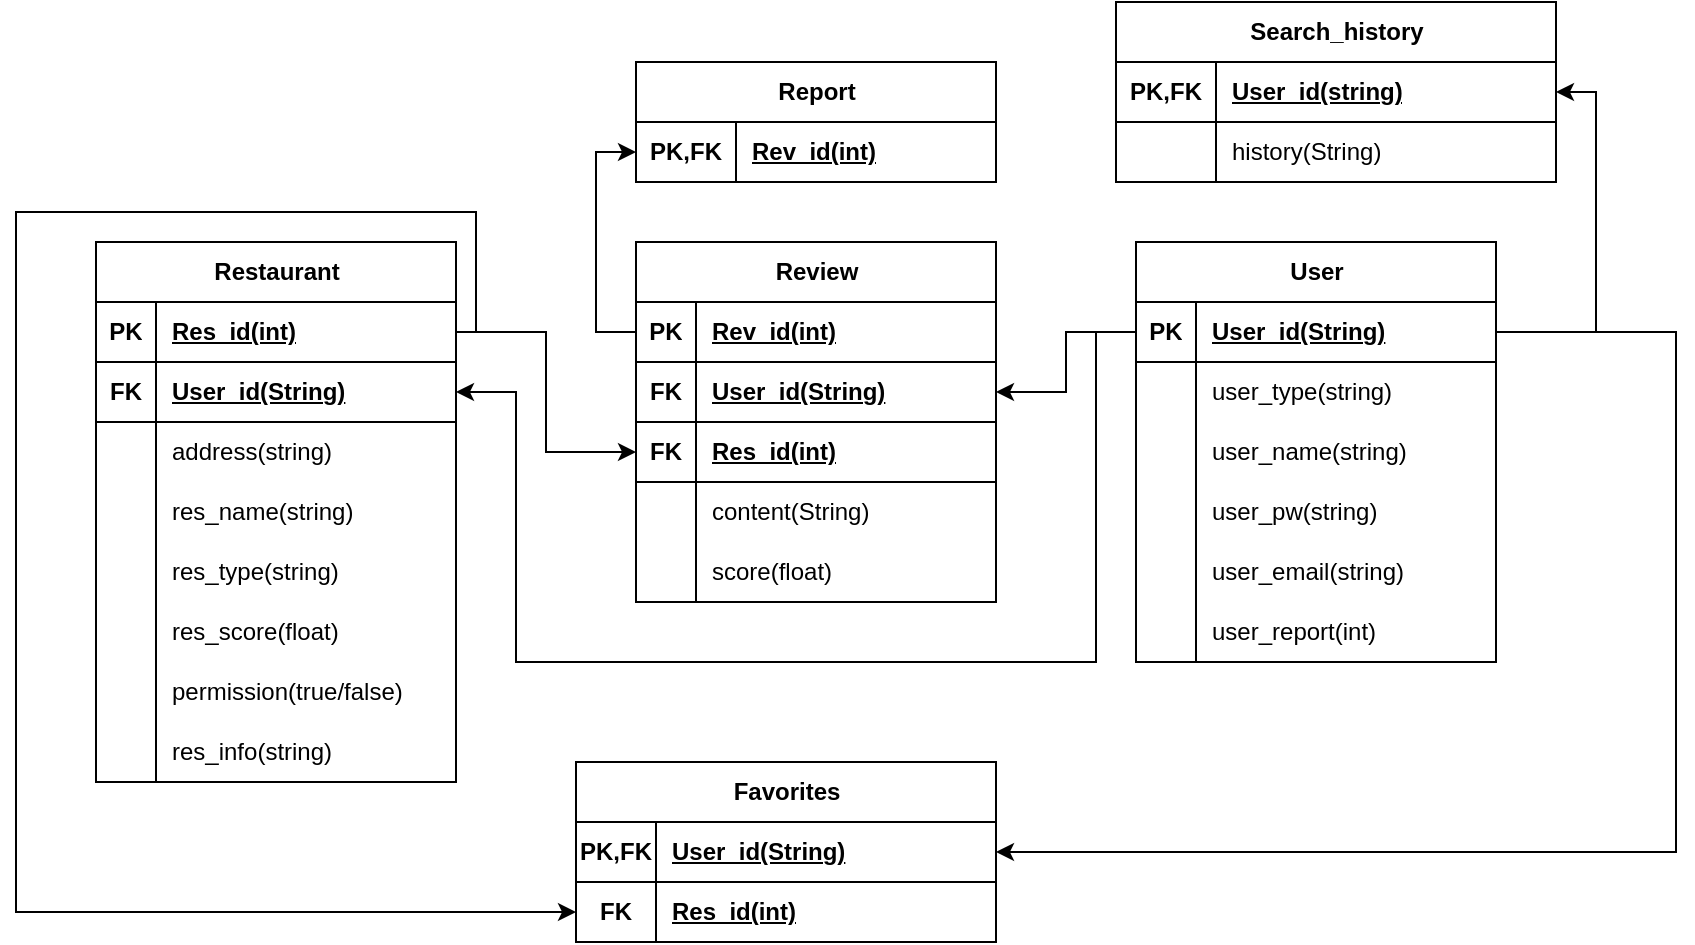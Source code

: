<mxfile version="24.7.16">
  <diagram name="페이지-1" id="oen31oPo1PW1aQ7cmF4E">
    <mxGraphModel dx="2183" dy="1142" grid="1" gridSize="10" guides="1" tooltips="1" connect="1" arrows="1" fold="1" page="0" pageScale="1" pageWidth="827" pageHeight="1169" math="0" shadow="0">
      <root>
        <mxCell id="0" />
        <mxCell id="1" parent="0" />
        <mxCell id="Iq9cUa5daIlCEUw1Xsea-77" value="Restaurant" style="shape=table;startSize=30;container=1;collapsible=1;childLayout=tableLayout;fixedRows=1;rowLines=0;fontStyle=1;align=center;resizeLast=1;html=1;" vertex="1" parent="1">
          <mxGeometry x="-890" width="180" height="270" as="geometry" />
        </mxCell>
        <mxCell id="Iq9cUa5daIlCEUw1Xsea-78" value="" style="shape=tableRow;horizontal=0;startSize=0;swimlaneHead=0;swimlaneBody=0;fillColor=none;collapsible=0;dropTarget=0;points=[[0,0.5],[1,0.5]];portConstraint=eastwest;top=0;left=0;right=0;bottom=1;" vertex="1" parent="Iq9cUa5daIlCEUw1Xsea-77">
          <mxGeometry y="30" width="180" height="30" as="geometry" />
        </mxCell>
        <mxCell id="Iq9cUa5daIlCEUw1Xsea-79" value="PK" style="shape=partialRectangle;connectable=0;fillColor=none;top=0;left=0;bottom=0;right=0;fontStyle=1;overflow=hidden;whiteSpace=wrap;html=1;" vertex="1" parent="Iq9cUa5daIlCEUw1Xsea-78">
          <mxGeometry width="30" height="30" as="geometry">
            <mxRectangle width="30" height="30" as="alternateBounds" />
          </mxGeometry>
        </mxCell>
        <mxCell id="Iq9cUa5daIlCEUw1Xsea-80" value="Res_id(int)" style="shape=partialRectangle;connectable=0;fillColor=none;top=0;left=0;bottom=0;right=0;align=left;spacingLeft=6;fontStyle=5;overflow=hidden;whiteSpace=wrap;html=1;" vertex="1" parent="Iq9cUa5daIlCEUw1Xsea-78">
          <mxGeometry x="30" width="150" height="30" as="geometry">
            <mxRectangle width="150" height="30" as="alternateBounds" />
          </mxGeometry>
        </mxCell>
        <mxCell id="Iq9cUa5daIlCEUw1Xsea-178" value="" style="shape=tableRow;horizontal=0;startSize=0;swimlaneHead=0;swimlaneBody=0;fillColor=none;collapsible=0;dropTarget=0;points=[[0,0.5],[1,0.5]];portConstraint=eastwest;top=0;left=0;right=0;bottom=1;" vertex="1" parent="Iq9cUa5daIlCEUw1Xsea-77">
          <mxGeometry y="60" width="180" height="30" as="geometry" />
        </mxCell>
        <mxCell id="Iq9cUa5daIlCEUw1Xsea-179" value="FK" style="shape=partialRectangle;connectable=0;fillColor=none;top=0;left=0;bottom=0;right=0;fontStyle=1;overflow=hidden;whiteSpace=wrap;html=1;" vertex="1" parent="Iq9cUa5daIlCEUw1Xsea-178">
          <mxGeometry width="30" height="30" as="geometry">
            <mxRectangle width="30" height="30" as="alternateBounds" />
          </mxGeometry>
        </mxCell>
        <mxCell id="Iq9cUa5daIlCEUw1Xsea-180" value="User_id(String)" style="shape=partialRectangle;connectable=0;fillColor=none;top=0;left=0;bottom=0;right=0;align=left;spacingLeft=6;fontStyle=5;overflow=hidden;whiteSpace=wrap;html=1;" vertex="1" parent="Iq9cUa5daIlCEUw1Xsea-178">
          <mxGeometry x="30" width="150" height="30" as="geometry">
            <mxRectangle width="150" height="30" as="alternateBounds" />
          </mxGeometry>
        </mxCell>
        <mxCell id="Iq9cUa5daIlCEUw1Xsea-81" value="" style="shape=tableRow;horizontal=0;startSize=0;swimlaneHead=0;swimlaneBody=0;fillColor=none;collapsible=0;dropTarget=0;points=[[0,0.5],[1,0.5]];portConstraint=eastwest;top=0;left=0;right=0;bottom=0;" vertex="1" parent="Iq9cUa5daIlCEUw1Xsea-77">
          <mxGeometry y="90" width="180" height="30" as="geometry" />
        </mxCell>
        <mxCell id="Iq9cUa5daIlCEUw1Xsea-82" value="" style="shape=partialRectangle;connectable=0;fillColor=none;top=0;left=0;bottom=0;right=0;editable=1;overflow=hidden;whiteSpace=wrap;html=1;" vertex="1" parent="Iq9cUa5daIlCEUw1Xsea-81">
          <mxGeometry width="30" height="30" as="geometry">
            <mxRectangle width="30" height="30" as="alternateBounds" />
          </mxGeometry>
        </mxCell>
        <mxCell id="Iq9cUa5daIlCEUw1Xsea-83" value="address(string)" style="shape=partialRectangle;connectable=0;fillColor=none;top=0;left=0;bottom=0;right=0;align=left;spacingLeft=6;overflow=hidden;whiteSpace=wrap;html=1;" vertex="1" parent="Iq9cUa5daIlCEUw1Xsea-81">
          <mxGeometry x="30" width="150" height="30" as="geometry">
            <mxRectangle width="150" height="30" as="alternateBounds" />
          </mxGeometry>
        </mxCell>
        <mxCell id="Iq9cUa5daIlCEUw1Xsea-84" value="" style="shape=tableRow;horizontal=0;startSize=0;swimlaneHead=0;swimlaneBody=0;fillColor=none;collapsible=0;dropTarget=0;points=[[0,0.5],[1,0.5]];portConstraint=eastwest;top=0;left=0;right=0;bottom=0;" vertex="1" parent="Iq9cUa5daIlCEUw1Xsea-77">
          <mxGeometry y="120" width="180" height="30" as="geometry" />
        </mxCell>
        <mxCell id="Iq9cUa5daIlCEUw1Xsea-85" value="" style="shape=partialRectangle;connectable=0;fillColor=none;top=0;left=0;bottom=0;right=0;editable=1;overflow=hidden;whiteSpace=wrap;html=1;" vertex="1" parent="Iq9cUa5daIlCEUw1Xsea-84">
          <mxGeometry width="30" height="30" as="geometry">
            <mxRectangle width="30" height="30" as="alternateBounds" />
          </mxGeometry>
        </mxCell>
        <mxCell id="Iq9cUa5daIlCEUw1Xsea-86" value="res_name(string)" style="shape=partialRectangle;connectable=0;fillColor=none;top=0;left=0;bottom=0;right=0;align=left;spacingLeft=6;overflow=hidden;whiteSpace=wrap;html=1;" vertex="1" parent="Iq9cUa5daIlCEUw1Xsea-84">
          <mxGeometry x="30" width="150" height="30" as="geometry">
            <mxRectangle width="150" height="30" as="alternateBounds" />
          </mxGeometry>
        </mxCell>
        <mxCell id="Iq9cUa5daIlCEUw1Xsea-87" value="" style="shape=tableRow;horizontal=0;startSize=0;swimlaneHead=0;swimlaneBody=0;fillColor=none;collapsible=0;dropTarget=0;points=[[0,0.5],[1,0.5]];portConstraint=eastwest;top=0;left=0;right=0;bottom=0;" vertex="1" parent="Iq9cUa5daIlCEUw1Xsea-77">
          <mxGeometry y="150" width="180" height="30" as="geometry" />
        </mxCell>
        <mxCell id="Iq9cUa5daIlCEUw1Xsea-88" value="" style="shape=partialRectangle;connectable=0;fillColor=none;top=0;left=0;bottom=0;right=0;editable=1;overflow=hidden;whiteSpace=wrap;html=1;" vertex="1" parent="Iq9cUa5daIlCEUw1Xsea-87">
          <mxGeometry width="30" height="30" as="geometry">
            <mxRectangle width="30" height="30" as="alternateBounds" />
          </mxGeometry>
        </mxCell>
        <mxCell id="Iq9cUa5daIlCEUw1Xsea-89" value="res_type(string)" style="shape=partialRectangle;connectable=0;fillColor=none;top=0;left=0;bottom=0;right=0;align=left;spacingLeft=6;overflow=hidden;whiteSpace=wrap;html=1;" vertex="1" parent="Iq9cUa5daIlCEUw1Xsea-87">
          <mxGeometry x="30" width="150" height="30" as="geometry">
            <mxRectangle width="150" height="30" as="alternateBounds" />
          </mxGeometry>
        </mxCell>
        <mxCell id="Iq9cUa5daIlCEUw1Xsea-90" value="" style="shape=tableRow;horizontal=0;startSize=0;swimlaneHead=0;swimlaneBody=0;fillColor=none;collapsible=0;dropTarget=0;points=[[0,0.5],[1,0.5]];portConstraint=eastwest;top=0;left=0;right=0;bottom=0;" vertex="1" parent="Iq9cUa5daIlCEUw1Xsea-77">
          <mxGeometry y="180" width="180" height="30" as="geometry" />
        </mxCell>
        <mxCell id="Iq9cUa5daIlCEUw1Xsea-91" value="" style="shape=partialRectangle;connectable=0;fillColor=none;top=0;left=0;bottom=0;right=0;editable=1;overflow=hidden;whiteSpace=wrap;html=1;" vertex="1" parent="Iq9cUa5daIlCEUw1Xsea-90">
          <mxGeometry width="30" height="30" as="geometry">
            <mxRectangle width="30" height="30" as="alternateBounds" />
          </mxGeometry>
        </mxCell>
        <mxCell id="Iq9cUa5daIlCEUw1Xsea-92" value="res_score(float)" style="shape=partialRectangle;connectable=0;fillColor=none;top=0;left=0;bottom=0;right=0;align=left;spacingLeft=6;overflow=hidden;whiteSpace=wrap;html=1;" vertex="1" parent="Iq9cUa5daIlCEUw1Xsea-90">
          <mxGeometry x="30" width="150" height="30" as="geometry">
            <mxRectangle width="150" height="30" as="alternateBounds" />
          </mxGeometry>
        </mxCell>
        <mxCell id="Iq9cUa5daIlCEUw1Xsea-93" value="" style="shape=tableRow;horizontal=0;startSize=0;swimlaneHead=0;swimlaneBody=0;fillColor=none;collapsible=0;dropTarget=0;points=[[0,0.5],[1,0.5]];portConstraint=eastwest;top=0;left=0;right=0;bottom=0;" vertex="1" parent="Iq9cUa5daIlCEUw1Xsea-77">
          <mxGeometry y="210" width="180" height="30" as="geometry" />
        </mxCell>
        <mxCell id="Iq9cUa5daIlCEUw1Xsea-94" value="" style="shape=partialRectangle;connectable=0;fillColor=none;top=0;left=0;bottom=0;right=0;editable=1;overflow=hidden;whiteSpace=wrap;html=1;" vertex="1" parent="Iq9cUa5daIlCEUw1Xsea-93">
          <mxGeometry width="30" height="30" as="geometry">
            <mxRectangle width="30" height="30" as="alternateBounds" />
          </mxGeometry>
        </mxCell>
        <mxCell id="Iq9cUa5daIlCEUw1Xsea-95" value="permission(true/false)" style="shape=partialRectangle;connectable=0;fillColor=none;top=0;left=0;bottom=0;right=0;align=left;spacingLeft=6;overflow=hidden;whiteSpace=wrap;html=1;" vertex="1" parent="Iq9cUa5daIlCEUw1Xsea-93">
          <mxGeometry x="30" width="150" height="30" as="geometry">
            <mxRectangle width="150" height="30" as="alternateBounds" />
          </mxGeometry>
        </mxCell>
        <mxCell id="Iq9cUa5daIlCEUw1Xsea-134" value="" style="shape=tableRow;horizontal=0;startSize=0;swimlaneHead=0;swimlaneBody=0;fillColor=none;collapsible=0;dropTarget=0;points=[[0,0.5],[1,0.5]];portConstraint=eastwest;top=0;left=0;right=0;bottom=0;" vertex="1" parent="Iq9cUa5daIlCEUw1Xsea-77">
          <mxGeometry y="240" width="180" height="30" as="geometry" />
        </mxCell>
        <mxCell id="Iq9cUa5daIlCEUw1Xsea-135" value="" style="shape=partialRectangle;connectable=0;fillColor=none;top=0;left=0;bottom=0;right=0;editable=1;overflow=hidden;whiteSpace=wrap;html=1;" vertex="1" parent="Iq9cUa5daIlCEUw1Xsea-134">
          <mxGeometry width="30" height="30" as="geometry">
            <mxRectangle width="30" height="30" as="alternateBounds" />
          </mxGeometry>
        </mxCell>
        <mxCell id="Iq9cUa5daIlCEUw1Xsea-136" value="res_info(string)" style="shape=partialRectangle;connectable=0;fillColor=none;top=0;left=0;bottom=0;right=0;align=left;spacingLeft=6;overflow=hidden;whiteSpace=wrap;html=1;" vertex="1" parent="Iq9cUa5daIlCEUw1Xsea-134">
          <mxGeometry x="30" width="150" height="30" as="geometry">
            <mxRectangle width="150" height="30" as="alternateBounds" />
          </mxGeometry>
        </mxCell>
        <mxCell id="Iq9cUa5daIlCEUw1Xsea-96" value="User" style="shape=table;startSize=30;container=1;collapsible=1;childLayout=tableLayout;fixedRows=1;rowLines=0;fontStyle=1;align=center;resizeLast=1;html=1;" vertex="1" parent="1">
          <mxGeometry x="-370" width="180" height="210" as="geometry" />
        </mxCell>
        <mxCell id="Iq9cUa5daIlCEUw1Xsea-97" value="" style="shape=tableRow;horizontal=0;startSize=0;swimlaneHead=0;swimlaneBody=0;fillColor=none;collapsible=0;dropTarget=0;points=[[0,0.5],[1,0.5]];portConstraint=eastwest;top=0;left=0;right=0;bottom=1;" vertex="1" parent="Iq9cUa5daIlCEUw1Xsea-96">
          <mxGeometry y="30" width="180" height="30" as="geometry" />
        </mxCell>
        <mxCell id="Iq9cUa5daIlCEUw1Xsea-98" value="PK" style="shape=partialRectangle;connectable=0;fillColor=none;top=0;left=0;bottom=0;right=0;fontStyle=1;overflow=hidden;whiteSpace=wrap;html=1;" vertex="1" parent="Iq9cUa5daIlCEUw1Xsea-97">
          <mxGeometry width="30" height="30" as="geometry">
            <mxRectangle width="30" height="30" as="alternateBounds" />
          </mxGeometry>
        </mxCell>
        <mxCell id="Iq9cUa5daIlCEUw1Xsea-99" value="User_id(String)" style="shape=partialRectangle;connectable=0;fillColor=none;top=0;left=0;bottom=0;right=0;align=left;spacingLeft=6;fontStyle=5;overflow=hidden;whiteSpace=wrap;html=1;" vertex="1" parent="Iq9cUa5daIlCEUw1Xsea-97">
          <mxGeometry x="30" width="150" height="30" as="geometry">
            <mxRectangle width="150" height="30" as="alternateBounds" />
          </mxGeometry>
        </mxCell>
        <mxCell id="Iq9cUa5daIlCEUw1Xsea-100" value="" style="shape=tableRow;horizontal=0;startSize=0;swimlaneHead=0;swimlaneBody=0;fillColor=none;collapsible=0;dropTarget=0;points=[[0,0.5],[1,0.5]];portConstraint=eastwest;top=0;left=0;right=0;bottom=0;" vertex="1" parent="Iq9cUa5daIlCEUw1Xsea-96">
          <mxGeometry y="60" width="180" height="30" as="geometry" />
        </mxCell>
        <mxCell id="Iq9cUa5daIlCEUw1Xsea-101" value="" style="shape=partialRectangle;connectable=0;fillColor=none;top=0;left=0;bottom=0;right=0;editable=1;overflow=hidden;whiteSpace=wrap;html=1;" vertex="1" parent="Iq9cUa5daIlCEUw1Xsea-100">
          <mxGeometry width="30" height="30" as="geometry">
            <mxRectangle width="30" height="30" as="alternateBounds" />
          </mxGeometry>
        </mxCell>
        <mxCell id="Iq9cUa5daIlCEUw1Xsea-102" value="user_type(string)" style="shape=partialRectangle;connectable=0;fillColor=none;top=0;left=0;bottom=0;right=0;align=left;spacingLeft=6;overflow=hidden;whiteSpace=wrap;html=1;" vertex="1" parent="Iq9cUa5daIlCEUw1Xsea-100">
          <mxGeometry x="30" width="150" height="30" as="geometry">
            <mxRectangle width="150" height="30" as="alternateBounds" />
          </mxGeometry>
        </mxCell>
        <mxCell id="Iq9cUa5daIlCEUw1Xsea-103" value="" style="shape=tableRow;horizontal=0;startSize=0;swimlaneHead=0;swimlaneBody=0;fillColor=none;collapsible=0;dropTarget=0;points=[[0,0.5],[1,0.5]];portConstraint=eastwest;top=0;left=0;right=0;bottom=0;" vertex="1" parent="Iq9cUa5daIlCEUw1Xsea-96">
          <mxGeometry y="90" width="180" height="30" as="geometry" />
        </mxCell>
        <mxCell id="Iq9cUa5daIlCEUw1Xsea-104" value="" style="shape=partialRectangle;connectable=0;fillColor=none;top=0;left=0;bottom=0;right=0;editable=1;overflow=hidden;whiteSpace=wrap;html=1;" vertex="1" parent="Iq9cUa5daIlCEUw1Xsea-103">
          <mxGeometry width="30" height="30" as="geometry">
            <mxRectangle width="30" height="30" as="alternateBounds" />
          </mxGeometry>
        </mxCell>
        <mxCell id="Iq9cUa5daIlCEUw1Xsea-105" value="user_name(string)" style="shape=partialRectangle;connectable=0;fillColor=none;top=0;left=0;bottom=0;right=0;align=left;spacingLeft=6;overflow=hidden;whiteSpace=wrap;html=1;" vertex="1" parent="Iq9cUa5daIlCEUw1Xsea-103">
          <mxGeometry x="30" width="150" height="30" as="geometry">
            <mxRectangle width="150" height="30" as="alternateBounds" />
          </mxGeometry>
        </mxCell>
        <mxCell id="Iq9cUa5daIlCEUw1Xsea-109" value="" style="shape=tableRow;horizontal=0;startSize=0;swimlaneHead=0;swimlaneBody=0;fillColor=none;collapsible=0;dropTarget=0;points=[[0,0.5],[1,0.5]];portConstraint=eastwest;top=0;left=0;right=0;bottom=0;" vertex="1" parent="Iq9cUa5daIlCEUw1Xsea-96">
          <mxGeometry y="120" width="180" height="30" as="geometry" />
        </mxCell>
        <mxCell id="Iq9cUa5daIlCEUw1Xsea-110" value="&lt;span style=&quot;white-space: pre;&quot;&gt;&#x9;&lt;/span&gt;" style="shape=partialRectangle;connectable=0;fillColor=none;top=0;left=0;bottom=0;right=0;editable=1;overflow=hidden;whiteSpace=wrap;html=1;" vertex="1" parent="Iq9cUa5daIlCEUw1Xsea-109">
          <mxGeometry width="30" height="30" as="geometry">
            <mxRectangle width="30" height="30" as="alternateBounds" />
          </mxGeometry>
        </mxCell>
        <mxCell id="Iq9cUa5daIlCEUw1Xsea-111" value="user_pw(string)" style="shape=partialRectangle;connectable=0;fillColor=none;top=0;left=0;bottom=0;right=0;align=left;spacingLeft=6;overflow=hidden;whiteSpace=wrap;html=1;" vertex="1" parent="Iq9cUa5daIlCEUw1Xsea-109">
          <mxGeometry x="30" width="150" height="30" as="geometry">
            <mxRectangle width="150" height="30" as="alternateBounds" />
          </mxGeometry>
        </mxCell>
        <mxCell id="Iq9cUa5daIlCEUw1Xsea-106" value="" style="shape=tableRow;horizontal=0;startSize=0;swimlaneHead=0;swimlaneBody=0;fillColor=none;collapsible=0;dropTarget=0;points=[[0,0.5],[1,0.5]];portConstraint=eastwest;top=0;left=0;right=0;bottom=0;" vertex="1" parent="Iq9cUa5daIlCEUw1Xsea-96">
          <mxGeometry y="150" width="180" height="30" as="geometry" />
        </mxCell>
        <mxCell id="Iq9cUa5daIlCEUw1Xsea-107" value="" style="shape=partialRectangle;connectable=0;fillColor=none;top=0;left=0;bottom=0;right=0;editable=1;overflow=hidden;whiteSpace=wrap;html=1;" vertex="1" parent="Iq9cUa5daIlCEUw1Xsea-106">
          <mxGeometry width="30" height="30" as="geometry">
            <mxRectangle width="30" height="30" as="alternateBounds" />
          </mxGeometry>
        </mxCell>
        <mxCell id="Iq9cUa5daIlCEUw1Xsea-108" value="user_email(string)" style="shape=partialRectangle;connectable=0;fillColor=none;top=0;left=0;bottom=0;right=0;align=left;spacingLeft=6;overflow=hidden;whiteSpace=wrap;html=1;" vertex="1" parent="Iq9cUa5daIlCEUw1Xsea-106">
          <mxGeometry x="30" width="150" height="30" as="geometry">
            <mxRectangle width="150" height="30" as="alternateBounds" />
          </mxGeometry>
        </mxCell>
        <mxCell id="Iq9cUa5daIlCEUw1Xsea-112" value="" style="shape=tableRow;horizontal=0;startSize=0;swimlaneHead=0;swimlaneBody=0;fillColor=none;collapsible=0;dropTarget=0;points=[[0,0.5],[1,0.5]];portConstraint=eastwest;top=0;left=0;right=0;bottom=0;" vertex="1" parent="Iq9cUa5daIlCEUw1Xsea-96">
          <mxGeometry y="180" width="180" height="30" as="geometry" />
        </mxCell>
        <mxCell id="Iq9cUa5daIlCEUw1Xsea-113" value="" style="shape=partialRectangle;connectable=0;fillColor=none;top=0;left=0;bottom=0;right=0;editable=1;overflow=hidden;whiteSpace=wrap;html=1;" vertex="1" parent="Iq9cUa5daIlCEUw1Xsea-112">
          <mxGeometry width="30" height="30" as="geometry">
            <mxRectangle width="30" height="30" as="alternateBounds" />
          </mxGeometry>
        </mxCell>
        <mxCell id="Iq9cUa5daIlCEUw1Xsea-114" value="user_report(int)" style="shape=partialRectangle;connectable=0;fillColor=none;top=0;left=0;bottom=0;right=0;align=left;spacingLeft=6;overflow=hidden;whiteSpace=wrap;html=1;" vertex="1" parent="Iq9cUa5daIlCEUw1Xsea-112">
          <mxGeometry x="30" width="150" height="30" as="geometry">
            <mxRectangle width="150" height="30" as="alternateBounds" />
          </mxGeometry>
        </mxCell>
        <mxCell id="Iq9cUa5daIlCEUw1Xsea-137" value="Review" style="shape=table;startSize=30;container=1;collapsible=1;childLayout=tableLayout;fixedRows=1;rowLines=0;fontStyle=1;align=center;resizeLast=1;html=1;" vertex="1" parent="1">
          <mxGeometry x="-620" width="180" height="180" as="geometry" />
        </mxCell>
        <mxCell id="Iq9cUa5daIlCEUw1Xsea-138" value="" style="shape=tableRow;horizontal=0;startSize=0;swimlaneHead=0;swimlaneBody=0;fillColor=none;collapsible=0;dropTarget=0;points=[[0,0.5],[1,0.5]];portConstraint=eastwest;top=0;left=0;right=0;bottom=1;" vertex="1" parent="Iq9cUa5daIlCEUw1Xsea-137">
          <mxGeometry y="30" width="180" height="30" as="geometry" />
        </mxCell>
        <mxCell id="Iq9cUa5daIlCEUw1Xsea-139" value="PK" style="shape=partialRectangle;connectable=0;fillColor=none;top=0;left=0;bottom=0;right=0;fontStyle=1;overflow=hidden;whiteSpace=wrap;html=1;" vertex="1" parent="Iq9cUa5daIlCEUw1Xsea-138">
          <mxGeometry width="30" height="30" as="geometry">
            <mxRectangle width="30" height="30" as="alternateBounds" />
          </mxGeometry>
        </mxCell>
        <mxCell id="Iq9cUa5daIlCEUw1Xsea-140" value="Rev_id(int)" style="shape=partialRectangle;connectable=0;fillColor=none;top=0;left=0;bottom=0;right=0;align=left;spacingLeft=6;fontStyle=5;overflow=hidden;whiteSpace=wrap;html=1;" vertex="1" parent="Iq9cUa5daIlCEUw1Xsea-138">
          <mxGeometry x="30" width="150" height="30" as="geometry">
            <mxRectangle width="150" height="30" as="alternateBounds" />
          </mxGeometry>
        </mxCell>
        <mxCell id="Iq9cUa5daIlCEUw1Xsea-181" value="" style="shape=tableRow;horizontal=0;startSize=0;swimlaneHead=0;swimlaneBody=0;fillColor=none;collapsible=0;dropTarget=0;points=[[0,0.5],[1,0.5]];portConstraint=eastwest;top=0;left=0;right=0;bottom=1;" vertex="1" parent="Iq9cUa5daIlCEUw1Xsea-137">
          <mxGeometry y="60" width="180" height="30" as="geometry" />
        </mxCell>
        <mxCell id="Iq9cUa5daIlCEUw1Xsea-182" value="FK" style="shape=partialRectangle;connectable=0;fillColor=none;top=0;left=0;bottom=0;right=0;fontStyle=1;overflow=hidden;whiteSpace=wrap;html=1;" vertex="1" parent="Iq9cUa5daIlCEUw1Xsea-181">
          <mxGeometry width="30" height="30" as="geometry">
            <mxRectangle width="30" height="30" as="alternateBounds" />
          </mxGeometry>
        </mxCell>
        <mxCell id="Iq9cUa5daIlCEUw1Xsea-183" value="User_id(String)" style="shape=partialRectangle;connectable=0;fillColor=none;top=0;left=0;bottom=0;right=0;align=left;spacingLeft=6;fontStyle=5;overflow=hidden;whiteSpace=wrap;html=1;" vertex="1" parent="Iq9cUa5daIlCEUw1Xsea-181">
          <mxGeometry x="30" width="150" height="30" as="geometry">
            <mxRectangle width="150" height="30" as="alternateBounds" />
          </mxGeometry>
        </mxCell>
        <mxCell id="Iq9cUa5daIlCEUw1Xsea-218" value="" style="shape=tableRow;horizontal=0;startSize=0;swimlaneHead=0;swimlaneBody=0;fillColor=none;collapsible=0;dropTarget=0;points=[[0,0.5],[1,0.5]];portConstraint=eastwest;top=0;left=0;right=0;bottom=1;" vertex="1" parent="Iq9cUa5daIlCEUw1Xsea-137">
          <mxGeometry y="90" width="180" height="30" as="geometry" />
        </mxCell>
        <mxCell id="Iq9cUa5daIlCEUw1Xsea-219" value="FK" style="shape=partialRectangle;connectable=0;fillColor=none;top=0;left=0;bottom=0;right=0;fontStyle=1;overflow=hidden;whiteSpace=wrap;html=1;" vertex="1" parent="Iq9cUa5daIlCEUw1Xsea-218">
          <mxGeometry width="30" height="30" as="geometry">
            <mxRectangle width="30" height="30" as="alternateBounds" />
          </mxGeometry>
        </mxCell>
        <mxCell id="Iq9cUa5daIlCEUw1Xsea-220" value="Res_id(int)" style="shape=partialRectangle;connectable=0;fillColor=none;top=0;left=0;bottom=0;right=0;align=left;spacingLeft=6;fontStyle=5;overflow=hidden;whiteSpace=wrap;html=1;" vertex="1" parent="Iq9cUa5daIlCEUw1Xsea-218">
          <mxGeometry x="30" width="150" height="30" as="geometry">
            <mxRectangle width="150" height="30" as="alternateBounds" />
          </mxGeometry>
        </mxCell>
        <mxCell id="Iq9cUa5daIlCEUw1Xsea-141" value="" style="shape=tableRow;horizontal=0;startSize=0;swimlaneHead=0;swimlaneBody=0;fillColor=none;collapsible=0;dropTarget=0;points=[[0,0.5],[1,0.5]];portConstraint=eastwest;top=0;left=0;right=0;bottom=0;" vertex="1" parent="Iq9cUa5daIlCEUw1Xsea-137">
          <mxGeometry y="120" width="180" height="30" as="geometry" />
        </mxCell>
        <mxCell id="Iq9cUa5daIlCEUw1Xsea-142" value="" style="shape=partialRectangle;connectable=0;fillColor=none;top=0;left=0;bottom=0;right=0;editable=1;overflow=hidden;whiteSpace=wrap;html=1;" vertex="1" parent="Iq9cUa5daIlCEUw1Xsea-141">
          <mxGeometry width="30" height="30" as="geometry">
            <mxRectangle width="30" height="30" as="alternateBounds" />
          </mxGeometry>
        </mxCell>
        <mxCell id="Iq9cUa5daIlCEUw1Xsea-143" value="content(String)" style="shape=partialRectangle;connectable=0;fillColor=none;top=0;left=0;bottom=0;right=0;align=left;spacingLeft=6;overflow=hidden;whiteSpace=wrap;html=1;" vertex="1" parent="Iq9cUa5daIlCEUw1Xsea-141">
          <mxGeometry x="30" width="150" height="30" as="geometry">
            <mxRectangle width="150" height="30" as="alternateBounds" />
          </mxGeometry>
        </mxCell>
        <mxCell id="Iq9cUa5daIlCEUw1Xsea-144" value="" style="shape=tableRow;horizontal=0;startSize=0;swimlaneHead=0;swimlaneBody=0;fillColor=none;collapsible=0;dropTarget=0;points=[[0,0.5],[1,0.5]];portConstraint=eastwest;top=0;left=0;right=0;bottom=0;" vertex="1" parent="Iq9cUa5daIlCEUw1Xsea-137">
          <mxGeometry y="150" width="180" height="30" as="geometry" />
        </mxCell>
        <mxCell id="Iq9cUa5daIlCEUw1Xsea-145" value="" style="shape=partialRectangle;connectable=0;fillColor=none;top=0;left=0;bottom=0;right=0;editable=1;overflow=hidden;whiteSpace=wrap;html=1;" vertex="1" parent="Iq9cUa5daIlCEUw1Xsea-144">
          <mxGeometry width="30" height="30" as="geometry">
            <mxRectangle width="30" height="30" as="alternateBounds" />
          </mxGeometry>
        </mxCell>
        <mxCell id="Iq9cUa5daIlCEUw1Xsea-146" value="score(float)" style="shape=partialRectangle;connectable=0;fillColor=none;top=0;left=0;bottom=0;right=0;align=left;spacingLeft=6;overflow=hidden;whiteSpace=wrap;html=1;" vertex="1" parent="Iq9cUa5daIlCEUw1Xsea-144">
          <mxGeometry x="30" width="150" height="30" as="geometry">
            <mxRectangle width="150" height="30" as="alternateBounds" />
          </mxGeometry>
        </mxCell>
        <mxCell id="Iq9cUa5daIlCEUw1Xsea-221" value="Favorites" style="shape=table;startSize=30;container=1;collapsible=1;childLayout=tableLayout;fixedRows=1;rowLines=0;fontStyle=1;align=center;resizeLast=1;html=1;" vertex="1" parent="1">
          <mxGeometry x="-650" y="260" width="210" height="90" as="geometry" />
        </mxCell>
        <mxCell id="Iq9cUa5daIlCEUw1Xsea-222" value="" style="shape=tableRow;horizontal=0;startSize=0;swimlaneHead=0;swimlaneBody=0;fillColor=none;collapsible=0;dropTarget=0;points=[[0,0.5],[1,0.5]];portConstraint=eastwest;top=0;left=0;right=0;bottom=1;" vertex="1" parent="Iq9cUa5daIlCEUw1Xsea-221">
          <mxGeometry y="30" width="210" height="30" as="geometry" />
        </mxCell>
        <mxCell id="Iq9cUa5daIlCEUw1Xsea-223" value="PK,FK" style="shape=partialRectangle;connectable=0;fillColor=none;top=0;left=0;bottom=0;right=0;fontStyle=1;overflow=hidden;whiteSpace=wrap;html=1;" vertex="1" parent="Iq9cUa5daIlCEUw1Xsea-222">
          <mxGeometry width="40" height="30" as="geometry">
            <mxRectangle width="40" height="30" as="alternateBounds" />
          </mxGeometry>
        </mxCell>
        <mxCell id="Iq9cUa5daIlCEUw1Xsea-224" value="User_id(String)" style="shape=partialRectangle;connectable=0;fillColor=none;top=0;left=0;bottom=0;right=0;align=left;spacingLeft=6;fontStyle=5;overflow=hidden;whiteSpace=wrap;html=1;" vertex="1" parent="Iq9cUa5daIlCEUw1Xsea-222">
          <mxGeometry x="40" width="170" height="30" as="geometry">
            <mxRectangle width="170" height="30" as="alternateBounds" />
          </mxGeometry>
        </mxCell>
        <mxCell id="Iq9cUa5daIlCEUw1Xsea-235" value="" style="shape=tableRow;horizontal=0;startSize=0;swimlaneHead=0;swimlaneBody=0;fillColor=none;collapsible=0;dropTarget=0;points=[[0,0.5],[1,0.5]];portConstraint=eastwest;top=0;left=0;right=0;bottom=1;" vertex="1" parent="Iq9cUa5daIlCEUw1Xsea-221">
          <mxGeometry y="60" width="210" height="30" as="geometry" />
        </mxCell>
        <mxCell id="Iq9cUa5daIlCEUw1Xsea-236" value="FK" style="shape=partialRectangle;connectable=0;fillColor=none;top=0;left=0;bottom=0;right=0;fontStyle=1;overflow=hidden;whiteSpace=wrap;html=1;" vertex="1" parent="Iq9cUa5daIlCEUw1Xsea-235">
          <mxGeometry width="40" height="30" as="geometry">
            <mxRectangle width="40" height="30" as="alternateBounds" />
          </mxGeometry>
        </mxCell>
        <mxCell id="Iq9cUa5daIlCEUw1Xsea-237" value="Res_id(int)" style="shape=partialRectangle;connectable=0;fillColor=none;top=0;left=0;bottom=0;right=0;align=left;spacingLeft=6;fontStyle=5;overflow=hidden;whiteSpace=wrap;html=1;" vertex="1" parent="Iq9cUa5daIlCEUw1Xsea-235">
          <mxGeometry x="40" width="170" height="30" as="geometry">
            <mxRectangle width="170" height="30" as="alternateBounds" />
          </mxGeometry>
        </mxCell>
        <mxCell id="Iq9cUa5daIlCEUw1Xsea-238" value="Search_history" style="shape=table;startSize=30;container=1;collapsible=1;childLayout=tableLayout;fixedRows=1;rowLines=0;fontStyle=1;align=center;resizeLast=1;html=1;" vertex="1" parent="1">
          <mxGeometry x="-380" y="-120" width="220" height="90" as="geometry" />
        </mxCell>
        <mxCell id="Iq9cUa5daIlCEUw1Xsea-239" value="" style="shape=tableRow;horizontal=0;startSize=0;swimlaneHead=0;swimlaneBody=0;fillColor=none;collapsible=0;dropTarget=0;points=[[0,0.5],[1,0.5]];portConstraint=eastwest;top=0;left=0;right=0;bottom=1;" vertex="1" parent="Iq9cUa5daIlCEUw1Xsea-238">
          <mxGeometry y="30" width="220" height="30" as="geometry" />
        </mxCell>
        <mxCell id="Iq9cUa5daIlCEUw1Xsea-240" value="PK,FK" style="shape=partialRectangle;connectable=0;fillColor=none;top=0;left=0;bottom=0;right=0;fontStyle=1;overflow=hidden;whiteSpace=wrap;html=1;" vertex="1" parent="Iq9cUa5daIlCEUw1Xsea-239">
          <mxGeometry width="50" height="30" as="geometry">
            <mxRectangle width="50" height="30" as="alternateBounds" />
          </mxGeometry>
        </mxCell>
        <mxCell id="Iq9cUa5daIlCEUw1Xsea-241" value="User_id(string)" style="shape=partialRectangle;connectable=0;fillColor=none;top=0;left=0;bottom=0;right=0;align=left;spacingLeft=6;fontStyle=5;overflow=hidden;whiteSpace=wrap;html=1;" vertex="1" parent="Iq9cUa5daIlCEUw1Xsea-239">
          <mxGeometry x="50" width="170" height="30" as="geometry">
            <mxRectangle width="170" height="30" as="alternateBounds" />
          </mxGeometry>
        </mxCell>
        <mxCell id="Iq9cUa5daIlCEUw1Xsea-242" value="" style="shape=tableRow;horizontal=0;startSize=0;swimlaneHead=0;swimlaneBody=0;fillColor=none;collapsible=0;dropTarget=0;points=[[0,0.5],[1,0.5]];portConstraint=eastwest;top=0;left=0;right=0;bottom=0;" vertex="1" parent="Iq9cUa5daIlCEUw1Xsea-238">
          <mxGeometry y="60" width="220" height="30" as="geometry" />
        </mxCell>
        <mxCell id="Iq9cUa5daIlCEUw1Xsea-243" value="" style="shape=partialRectangle;connectable=0;fillColor=none;top=0;left=0;bottom=0;right=0;editable=1;overflow=hidden;whiteSpace=wrap;html=1;" vertex="1" parent="Iq9cUa5daIlCEUw1Xsea-242">
          <mxGeometry width="50" height="30" as="geometry">
            <mxRectangle width="50" height="30" as="alternateBounds" />
          </mxGeometry>
        </mxCell>
        <mxCell id="Iq9cUa5daIlCEUw1Xsea-244" value="history(String)" style="shape=partialRectangle;connectable=0;fillColor=none;top=0;left=0;bottom=0;right=0;align=left;spacingLeft=6;overflow=hidden;whiteSpace=wrap;html=1;" vertex="1" parent="Iq9cUa5daIlCEUw1Xsea-242">
          <mxGeometry x="50" width="170" height="30" as="geometry">
            <mxRectangle width="170" height="30" as="alternateBounds" />
          </mxGeometry>
        </mxCell>
        <mxCell id="Iq9cUa5daIlCEUw1Xsea-251" value="Report" style="shape=table;startSize=30;container=1;collapsible=1;childLayout=tableLayout;fixedRows=1;rowLines=0;fontStyle=1;align=center;resizeLast=1;html=1;" vertex="1" parent="1">
          <mxGeometry x="-620" y="-90" width="180" height="60" as="geometry" />
        </mxCell>
        <mxCell id="Iq9cUa5daIlCEUw1Xsea-252" value="" style="shape=tableRow;horizontal=0;startSize=0;swimlaneHead=0;swimlaneBody=0;fillColor=none;collapsible=0;dropTarget=0;points=[[0,0.5],[1,0.5]];portConstraint=eastwest;top=0;left=0;right=0;bottom=1;" vertex="1" parent="Iq9cUa5daIlCEUw1Xsea-251">
          <mxGeometry y="30" width="180" height="30" as="geometry" />
        </mxCell>
        <mxCell id="Iq9cUa5daIlCEUw1Xsea-253" value="PK,FK" style="shape=partialRectangle;connectable=0;fillColor=none;top=0;left=0;bottom=0;right=0;fontStyle=1;overflow=hidden;whiteSpace=wrap;html=1;" vertex="1" parent="Iq9cUa5daIlCEUw1Xsea-252">
          <mxGeometry width="50" height="30" as="geometry">
            <mxRectangle width="50" height="30" as="alternateBounds" />
          </mxGeometry>
        </mxCell>
        <mxCell id="Iq9cUa5daIlCEUw1Xsea-254" value="Rev_id(int)" style="shape=partialRectangle;connectable=0;fillColor=none;top=0;left=0;bottom=0;right=0;align=left;spacingLeft=6;fontStyle=5;overflow=hidden;whiteSpace=wrap;html=1;" vertex="1" parent="Iq9cUa5daIlCEUw1Xsea-252">
          <mxGeometry x="50" width="130" height="30" as="geometry">
            <mxRectangle width="130" height="30" as="alternateBounds" />
          </mxGeometry>
        </mxCell>
        <mxCell id="Iq9cUa5daIlCEUw1Xsea-264" style="edgeStyle=orthogonalEdgeStyle;rounded=0;orthogonalLoop=1;jettySize=auto;html=1;exitX=1;exitY=0.5;exitDx=0;exitDy=0;entryX=0;entryY=0.5;entryDx=0;entryDy=0;" edge="1" parent="1" source="Iq9cUa5daIlCEUw1Xsea-78" target="Iq9cUa5daIlCEUw1Xsea-218">
          <mxGeometry relative="1" as="geometry" />
        </mxCell>
        <mxCell id="Iq9cUa5daIlCEUw1Xsea-265" style="edgeStyle=orthogonalEdgeStyle;rounded=0;orthogonalLoop=1;jettySize=auto;html=1;exitX=1;exitY=0.5;exitDx=0;exitDy=0;entryX=0;entryY=0.5;entryDx=0;entryDy=0;" edge="1" parent="1" source="Iq9cUa5daIlCEUw1Xsea-78" target="Iq9cUa5daIlCEUw1Xsea-235">
          <mxGeometry relative="1" as="geometry">
            <Array as="points">
              <mxPoint x="-700" y="45" />
              <mxPoint x="-700" y="-15" />
              <mxPoint x="-930" y="-15" />
              <mxPoint x="-930" y="335" />
            </Array>
          </mxGeometry>
        </mxCell>
        <mxCell id="Iq9cUa5daIlCEUw1Xsea-267" style="edgeStyle=orthogonalEdgeStyle;rounded=0;orthogonalLoop=1;jettySize=auto;html=1;exitX=0;exitY=0.5;exitDx=0;exitDy=0;entryX=1;entryY=0.5;entryDx=0;entryDy=0;" edge="1" parent="1" source="Iq9cUa5daIlCEUw1Xsea-97" target="Iq9cUa5daIlCEUw1Xsea-181">
          <mxGeometry relative="1" as="geometry" />
        </mxCell>
        <mxCell id="Iq9cUa5daIlCEUw1Xsea-268" style="edgeStyle=orthogonalEdgeStyle;rounded=0;orthogonalLoop=1;jettySize=auto;html=1;exitX=0;exitY=0.5;exitDx=0;exitDy=0;entryX=1;entryY=0.5;entryDx=0;entryDy=0;" edge="1" parent="1" source="Iq9cUa5daIlCEUw1Xsea-97" target="Iq9cUa5daIlCEUw1Xsea-178">
          <mxGeometry relative="1" as="geometry">
            <Array as="points">
              <mxPoint x="-390" y="45" />
              <mxPoint x="-390" y="210" />
              <mxPoint x="-680" y="210" />
              <mxPoint x="-680" y="75" />
            </Array>
          </mxGeometry>
        </mxCell>
        <mxCell id="Iq9cUa5daIlCEUw1Xsea-269" style="edgeStyle=orthogonalEdgeStyle;rounded=0;orthogonalLoop=1;jettySize=auto;html=1;exitX=1;exitY=0.5;exitDx=0;exitDy=0;entryX=1;entryY=0.5;entryDx=0;entryDy=0;" edge="1" parent="1" source="Iq9cUa5daIlCEUw1Xsea-97" target="Iq9cUa5daIlCEUw1Xsea-239">
          <mxGeometry relative="1" as="geometry" />
        </mxCell>
        <mxCell id="Iq9cUa5daIlCEUw1Xsea-270" style="edgeStyle=orthogonalEdgeStyle;rounded=0;orthogonalLoop=1;jettySize=auto;html=1;exitX=0;exitY=0.5;exitDx=0;exitDy=0;entryX=0;entryY=0.5;entryDx=0;entryDy=0;" edge="1" parent="1" source="Iq9cUa5daIlCEUw1Xsea-138" target="Iq9cUa5daIlCEUw1Xsea-252">
          <mxGeometry relative="1" as="geometry" />
        </mxCell>
        <mxCell id="Iq9cUa5daIlCEUw1Xsea-271" style="edgeStyle=orthogonalEdgeStyle;rounded=0;orthogonalLoop=1;jettySize=auto;html=1;exitX=1;exitY=0.5;exitDx=0;exitDy=0;entryX=1;entryY=0.5;entryDx=0;entryDy=0;" edge="1" parent="1" source="Iq9cUa5daIlCEUw1Xsea-97" target="Iq9cUa5daIlCEUw1Xsea-222">
          <mxGeometry relative="1" as="geometry">
            <Array as="points">
              <mxPoint x="-100" y="45" />
              <mxPoint x="-100" y="305" />
            </Array>
          </mxGeometry>
        </mxCell>
      </root>
    </mxGraphModel>
  </diagram>
</mxfile>
